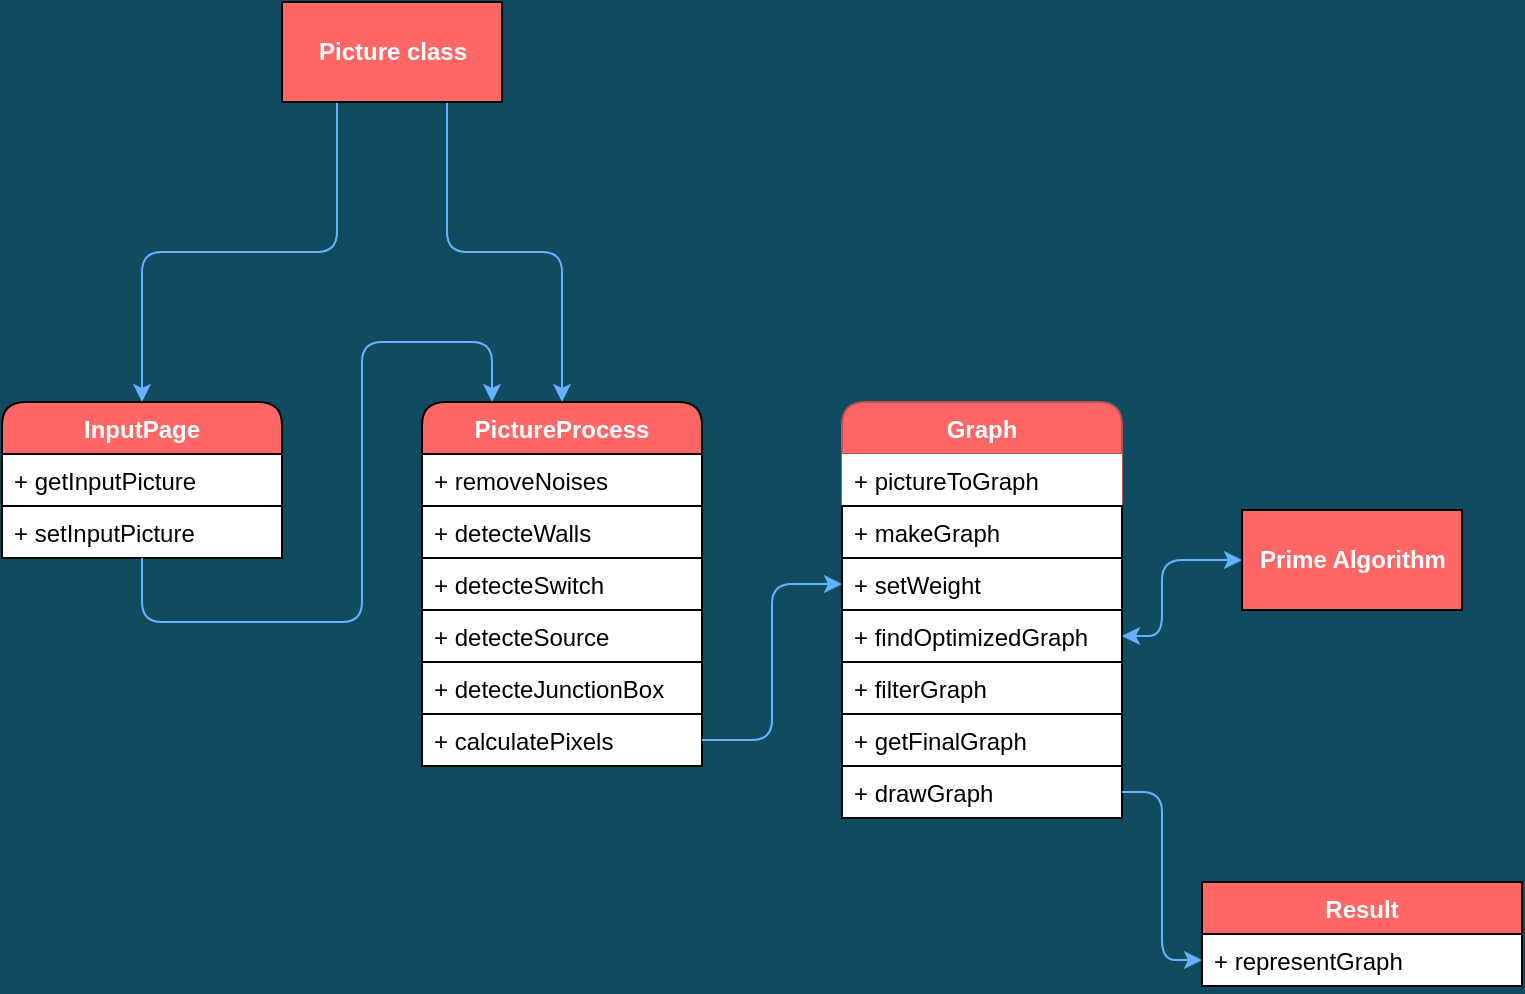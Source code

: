 <mxfile version="14.6.13" type="github"><diagram id="C5RBs43oDa-KdzZeNtuy" name="Page-1"><mxGraphModel dx="1426" dy="761" grid="1" gridSize="10" guides="1" tooltips="1" connect="1" arrows="1" fold="1" page="1" pageScale="1" pageWidth="827" pageHeight="1169" background="#114B5F" math="0" shadow="0"><root><mxCell id="WIyWlLk6GJQsqaUBKTNV-0"/><mxCell id="WIyWlLk6GJQsqaUBKTNV-1" parent="WIyWlLk6GJQsqaUBKTNV-0"/><mxCell id="hZJnf3UmcHs6cFCUd8zT-0" value="InputPage" style="swimlane;fontStyle=1;childLayout=stackLayout;horizontal=1;startSize=26;horizontalStack=0;resizeParent=1;resizeParentMax=0;resizeLast=0;collapsible=1;marginBottom=0;swimlaneFillColor=none;rounded=1;fillColor=#FF6666;fontColor=#FFFFFF;" parent="WIyWlLk6GJQsqaUBKTNV-1" vertex="1"><mxGeometry x="30" y="240" width="140" height="78" as="geometry"/></mxCell><mxCell id="hZJnf3UmcHs6cFCUd8zT-1" value="+ getInputPicture" style="text;align=left;verticalAlign=top;spacingLeft=4;spacingRight=4;overflow=hidden;rotatable=0;points=[[0,0.5],[1,0.5]];portConstraint=eastwest;strokeColor=#000000;fillColor=#ffffff;" parent="hZJnf3UmcHs6cFCUd8zT-0" vertex="1"><mxGeometry y="26" width="140" height="26" as="geometry"/></mxCell><mxCell id="hZJnf3UmcHs6cFCUd8zT-2" value="+ setInputPicture" style="text;align=left;verticalAlign=top;spacingLeft=4;spacingRight=4;overflow=hidden;rotatable=0;points=[[0,0.5],[1,0.5]];portConstraint=eastwest;strokeColor=#000000;fillColor=#ffffff;" parent="hZJnf3UmcHs6cFCUd8zT-0" vertex="1"><mxGeometry y="52" width="140" height="26" as="geometry"/></mxCell><mxCell id="hZJnf3UmcHs6cFCUd8zT-4" value="PictureProcess" style="swimlane;fontStyle=1;childLayout=stackLayout;horizontal=1;startSize=26;horizontalStack=0;resizeParent=1;resizeParentMax=0;resizeLast=0;collapsible=1;marginBottom=0;rounded=1;fillColor=#FF6666;fontColor=#FFFFFF;" parent="WIyWlLk6GJQsqaUBKTNV-1" vertex="1"><mxGeometry x="240" y="240" width="140" height="182" as="geometry"/></mxCell><mxCell id="hZJnf3UmcHs6cFCUd8zT-5" value="+ removeNoises" style="text;align=left;verticalAlign=top;spacingLeft=4;spacingRight=4;overflow=hidden;rotatable=0;points=[[0,0.5],[1,0.5]];portConstraint=eastwest;strokeColor=#000000;fillColor=#ffffff;" parent="hZJnf3UmcHs6cFCUd8zT-4" vertex="1"><mxGeometry y="26" width="140" height="26" as="geometry"/></mxCell><mxCell id="hZJnf3UmcHs6cFCUd8zT-6" value="+ detecteWalls" style="text;align=left;verticalAlign=top;spacingLeft=4;spacingRight=4;overflow=hidden;rotatable=0;points=[[0,0.5],[1,0.5]];portConstraint=eastwest;strokeColor=#000000;fillColor=#ffffff;" parent="hZJnf3UmcHs6cFCUd8zT-4" vertex="1"><mxGeometry y="52" width="140" height="26" as="geometry"/></mxCell><mxCell id="hZJnf3UmcHs6cFCUd8zT-7" value="+ detecteSwitch" style="text;align=left;verticalAlign=top;spacingLeft=4;spacingRight=4;overflow=hidden;rotatable=0;points=[[0,0.5],[1,0.5]];portConstraint=eastwest;strokeColor=#000000;fillColor=#ffffff;" parent="hZJnf3UmcHs6cFCUd8zT-4" vertex="1"><mxGeometry y="78" width="140" height="26" as="geometry"/></mxCell><mxCell id="Uy58T-kRKp_VRFrBMmAE-33" value="+ detecteSource" style="text;align=left;verticalAlign=top;spacingLeft=4;spacingRight=4;overflow=hidden;rotatable=0;points=[[0,0.5],[1,0.5]];portConstraint=eastwest;strokeColor=#000000;fillColor=#ffffff;" vertex="1" parent="hZJnf3UmcHs6cFCUd8zT-4"><mxGeometry y="104" width="140" height="26" as="geometry"/></mxCell><mxCell id="Uy58T-kRKp_VRFrBMmAE-34" value="+ detecteJunctionBox" style="text;align=left;verticalAlign=top;spacingLeft=4;spacingRight=4;overflow=hidden;rotatable=0;points=[[0,0.5],[1,0.5]];portConstraint=eastwest;strokeColor=#000000;fillColor=#ffffff;" vertex="1" parent="hZJnf3UmcHs6cFCUd8zT-4"><mxGeometry y="130" width="140" height="26" as="geometry"/></mxCell><mxCell id="Uy58T-kRKp_VRFrBMmAE-36" value="+ calculatePixels" style="text;align=left;verticalAlign=top;spacingLeft=4;spacingRight=4;overflow=hidden;rotatable=0;points=[[0,0.5],[1,0.5]];portConstraint=eastwest;strokeColor=#000000;fillColor=#ffffff;" vertex="1" parent="hZJnf3UmcHs6cFCUd8zT-4"><mxGeometry y="156" width="140" height="26" as="geometry"/></mxCell><mxCell id="hZJnf3UmcHs6cFCUd8zT-8" value="Graph" style="swimlane;fontStyle=1;childLayout=stackLayout;horizontal=1;startSize=26;horizontalStack=0;resizeParent=1;resizeParentMax=0;resizeLast=0;collapsible=1;marginBottom=0;rounded=1;strokeColor=#b85450;fillColor=#FF6666;fontColor=#FFFFFF;" parent="WIyWlLk6GJQsqaUBKTNV-1" vertex="1"><mxGeometry x="450" y="240" width="140" height="208" as="geometry"><mxRectangle x="450" y="240" width="60" height="26" as="alternateBounds"/></mxGeometry></mxCell><mxCell id="hZJnf3UmcHs6cFCUd8zT-9" value="+ pictureToGraph" style="text;align=left;verticalAlign=top;spacingLeft=4;spacingRight=4;overflow=hidden;rotatable=0;points=[[0,0.5],[1,0.5]];portConstraint=eastwest;fillColor=#FFFFFF;" parent="hZJnf3UmcHs6cFCUd8zT-8" vertex="1"><mxGeometry y="26" width="140" height="26" as="geometry"/></mxCell><mxCell id="hZJnf3UmcHs6cFCUd8zT-10" value="+ makeGraph" style="text;align=left;verticalAlign=top;spacingLeft=4;spacingRight=4;overflow=hidden;rotatable=0;points=[[0,0.5],[1,0.5]];portConstraint=eastwest;strokeColor=#000000;fillColor=#FFFFFF;" parent="hZJnf3UmcHs6cFCUd8zT-8" vertex="1"><mxGeometry y="52" width="140" height="26" as="geometry"/></mxCell><mxCell id="hZJnf3UmcHs6cFCUd8zT-11" value="+ setWeight" style="text;align=left;verticalAlign=top;spacingLeft=4;spacingRight=4;overflow=hidden;rotatable=0;points=[[0,0.5],[1,0.5]];portConstraint=eastwest;strokeColor=#000000;fillColor=#FFFFFF;" parent="hZJnf3UmcHs6cFCUd8zT-8" vertex="1"><mxGeometry y="78" width="140" height="26" as="geometry"/></mxCell><mxCell id="Uy58T-kRKp_VRFrBMmAE-0" value="+ findOptimizedGraph" style="text;align=left;verticalAlign=top;spacingLeft=4;spacingRight=4;overflow=hidden;rotatable=0;points=[[0,0.5],[1,0.5]];portConstraint=eastwest;strokeColor=#000000;fillColor=#FFFFFF;" vertex="1" parent="hZJnf3UmcHs6cFCUd8zT-8"><mxGeometry y="104" width="140" height="26" as="geometry"/></mxCell><mxCell id="Uy58T-kRKp_VRFrBMmAE-1" value="+ filterGraph" style="text;align=left;verticalAlign=top;spacingLeft=4;spacingRight=4;overflow=hidden;rotatable=0;points=[[0,0.5],[1,0.5]];portConstraint=eastwest;strokeColor=#000000;fillColor=#ffffff;" vertex="1" parent="hZJnf3UmcHs6cFCUd8zT-8"><mxGeometry y="130" width="140" height="26" as="geometry"/></mxCell><mxCell id="Uy58T-kRKp_VRFrBMmAE-17" value="+ getFinalGraph" style="text;align=left;verticalAlign=top;spacingLeft=4;spacingRight=4;overflow=hidden;rotatable=0;points=[[0,0.5],[1,0.5]];portConstraint=eastwest;strokeColor=#000000;fillColor=#ffffff;" vertex="1" parent="hZJnf3UmcHs6cFCUd8zT-8"><mxGeometry y="156" width="140" height="26" as="geometry"/></mxCell><mxCell id="Uy58T-kRKp_VRFrBMmAE-35" value="+ drawGraph" style="text;align=left;verticalAlign=top;spacingLeft=4;spacingRight=4;overflow=hidden;rotatable=0;points=[[0,0.5],[1,0.5]];portConstraint=eastwest;strokeColor=#000000;fillColor=#ffffff;" vertex="1" parent="hZJnf3UmcHs6cFCUd8zT-8"><mxGeometry y="182" width="140" height="26" as="geometry"/></mxCell><mxCell id="Uy58T-kRKp_VRFrBMmAE-16" value="" style="endArrow=classic;html=1;labelBackgroundColor=#114B5F;fontColor=#E4FDE1;entryX=0.25;entryY=0;entryDx=0;entryDy=0;fillColor=#fff2cc;strokeColor=#66B2FF;" edge="1" parent="WIyWlLk6GJQsqaUBKTNV-1" source="hZJnf3UmcHs6cFCUd8zT-0" target="hZJnf3UmcHs6cFCUd8zT-4"><mxGeometry width="50" height="50" relative="1" as="geometry"><mxPoint x="100" y="330" as="sourcePoint"/><mxPoint x="290" y="210" as="targetPoint"/><Array as="points"><mxPoint x="100" y="350"/><mxPoint x="170" y="350"/><mxPoint x="210" y="350"/><mxPoint x="210" y="210"/><mxPoint x="275" y="210"/></Array></mxGeometry></mxCell><mxCell id="Uy58T-kRKp_VRFrBMmAE-24" value="" style="endArrow=classic;startArrow=classic;html=1;exitX=1;exitY=0.5;exitDx=0;exitDy=0;labelBackgroundColor=#114B5F;fontColor=#E4FDE1;fillColor=#fff2cc;strokeColor=#66B2FF;entryX=0;entryY=0.5;entryDx=0;entryDy=0;" edge="1" parent="WIyWlLk6GJQsqaUBKTNV-1" source="Uy58T-kRKp_VRFrBMmAE-0" target="Uy58T-kRKp_VRFrBMmAE-45"><mxGeometry width="50" height="50" relative="1" as="geometry"><mxPoint x="610" y="350" as="sourcePoint"/><mxPoint x="670" y="300" as="targetPoint"/><Array as="points"><mxPoint x="610" y="357"/><mxPoint x="610" y="319"/></Array></mxGeometry></mxCell><mxCell id="Uy58T-kRKp_VRFrBMmAE-38" style="edgeStyle=orthogonalEdgeStyle;rounded=1;sketch=0;orthogonalLoop=1;jettySize=auto;html=1;fontColor=#E4FDE1;strokeColor=#66B2FF;fillColor=#F45B69;" edge="1" parent="WIyWlLk6GJQsqaUBKTNV-1" source="Uy58T-kRKp_VRFrBMmAE-36" target="hZJnf3UmcHs6cFCUd8zT-11"><mxGeometry relative="1" as="geometry"/></mxCell><mxCell id="Uy58T-kRKp_VRFrBMmAE-39" value="Result" style="swimlane;fontStyle=1;align=center;verticalAlign=middle;childLayout=stackLayout;horizontal=1;startSize=26;horizontalStack=0;resizeParent=1;resizeParentMax=0;resizeLast=0;collapsible=1;marginBottom=0;rounded=0;sketch=0;fillColor=#FF6666;gradientColor=none;fontColor=#FFFFFF;" vertex="1" parent="WIyWlLk6GJQsqaUBKTNV-1"><mxGeometry x="630" y="480" width="160" height="52" as="geometry"/></mxCell><mxCell id="Uy58T-kRKp_VRFrBMmAE-40" value="+ representGraph" style="text;align=left;verticalAlign=top;spacingLeft=4;spacingRight=4;overflow=hidden;rotatable=0;points=[[0,0.5],[1,0.5]];portConstraint=eastwest;strokeColor=#000000;fillColor=#ffffff;" vertex="1" parent="Uy58T-kRKp_VRFrBMmAE-39"><mxGeometry y="26" width="160" height="26" as="geometry"/></mxCell><mxCell id="Uy58T-kRKp_VRFrBMmAE-43" style="edgeStyle=orthogonalEdgeStyle;rounded=1;sketch=0;orthogonalLoop=1;jettySize=auto;html=1;exitX=1;exitY=0.5;exitDx=0;exitDy=0;entryX=0;entryY=0.5;entryDx=0;entryDy=0;fontColor=#FFFFFF;strokeColor=#66B2FF;fillColor=#F45B69;" edge="1" parent="WIyWlLk6GJQsqaUBKTNV-1" source="Uy58T-kRKp_VRFrBMmAE-35" target="Uy58T-kRKp_VRFrBMmAE-40"><mxGeometry relative="1" as="geometry"/></mxCell><mxCell id="Uy58T-kRKp_VRFrBMmAE-46" style="edgeStyle=orthogonalEdgeStyle;rounded=1;sketch=0;orthogonalLoop=1;jettySize=auto;html=1;exitX=0.25;exitY=1;exitDx=0;exitDy=0;entryX=0.5;entryY=0;entryDx=0;entryDy=0;fontColor=#FFFFFF;strokeColor=#66B2FF;fillColor=#F45B69;" edge="1" parent="WIyWlLk6GJQsqaUBKTNV-1" source="Uy58T-kRKp_VRFrBMmAE-44" target="hZJnf3UmcHs6cFCUd8zT-0"><mxGeometry relative="1" as="geometry"/></mxCell><mxCell id="Uy58T-kRKp_VRFrBMmAE-47" style="edgeStyle=orthogonalEdgeStyle;rounded=1;sketch=0;orthogonalLoop=1;jettySize=auto;html=1;exitX=0.75;exitY=1;exitDx=0;exitDy=0;entryX=0.5;entryY=0;entryDx=0;entryDy=0;fontColor=#FFFFFF;strokeColor=#66B2FF;fillColor=#F45B69;" edge="1" parent="WIyWlLk6GJQsqaUBKTNV-1" source="Uy58T-kRKp_VRFrBMmAE-44" target="hZJnf3UmcHs6cFCUd8zT-4"><mxGeometry relative="1" as="geometry"/></mxCell><mxCell id="Uy58T-kRKp_VRFrBMmAE-44" value="&lt;b&gt;Picture class&lt;/b&gt;" style="html=1;rounded=0;sketch=0;fontColor=#FFFFFF;strokeColor=#000000;gradientColor=none;fillColor=#FF6666;" vertex="1" parent="WIyWlLk6GJQsqaUBKTNV-1"><mxGeometry x="170" y="40" width="110" height="50" as="geometry"/></mxCell><mxCell id="Uy58T-kRKp_VRFrBMmAE-45" value="&lt;b&gt;Prime Algorithm&lt;/b&gt;" style="html=1;rounded=0;sketch=0;fontColor=#FFFFFF;strokeColor=#000000;fillColor=#FF6666;gradientColor=none;" vertex="1" parent="WIyWlLk6GJQsqaUBKTNV-1"><mxGeometry x="650" y="294" width="110" height="50" as="geometry"/></mxCell></root></mxGraphModel></diagram></mxfile>